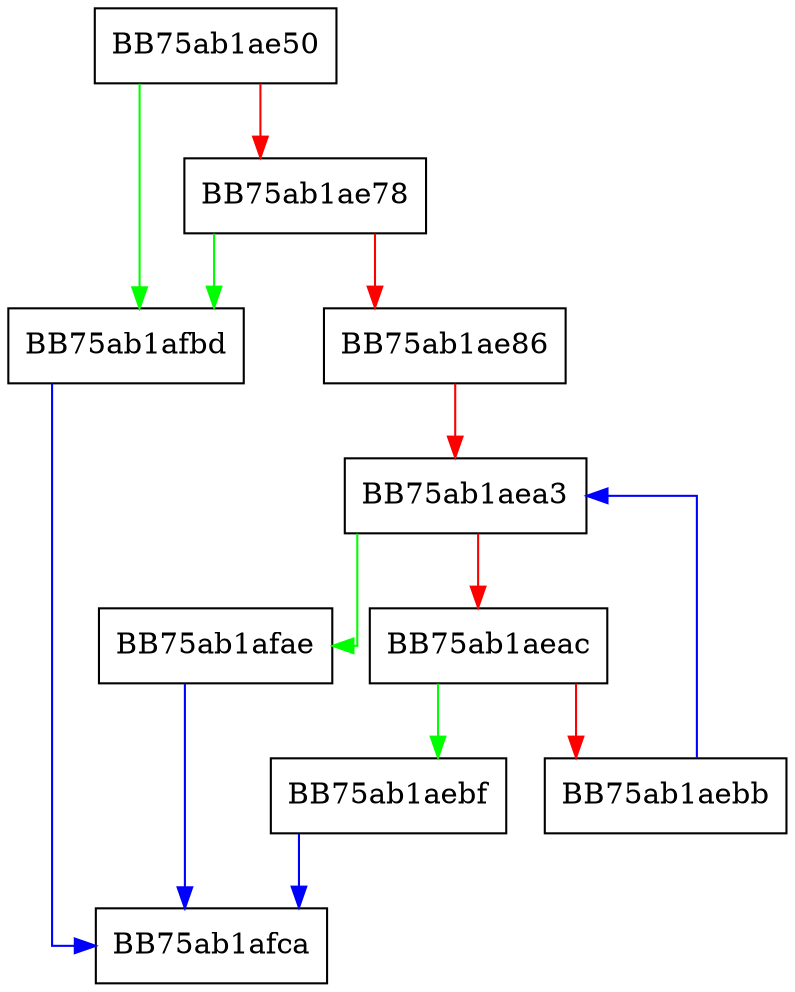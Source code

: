 digraph GetBehavioralNetworkBlocksSettings {
  node [shape="box"];
  graph [splines=ortho];
  BB75ab1ae50 -> BB75ab1afbd [color="green"];
  BB75ab1ae50 -> BB75ab1ae78 [color="red"];
  BB75ab1ae78 -> BB75ab1afbd [color="green"];
  BB75ab1ae78 -> BB75ab1ae86 [color="red"];
  BB75ab1ae86 -> BB75ab1aea3 [color="red"];
  BB75ab1aea3 -> BB75ab1afae [color="green"];
  BB75ab1aea3 -> BB75ab1aeac [color="red"];
  BB75ab1aeac -> BB75ab1aebf [color="green"];
  BB75ab1aeac -> BB75ab1aebb [color="red"];
  BB75ab1aebb -> BB75ab1aea3 [color="blue"];
  BB75ab1aebf -> BB75ab1afca [color="blue"];
  BB75ab1afae -> BB75ab1afca [color="blue"];
  BB75ab1afbd -> BB75ab1afca [color="blue"];
}